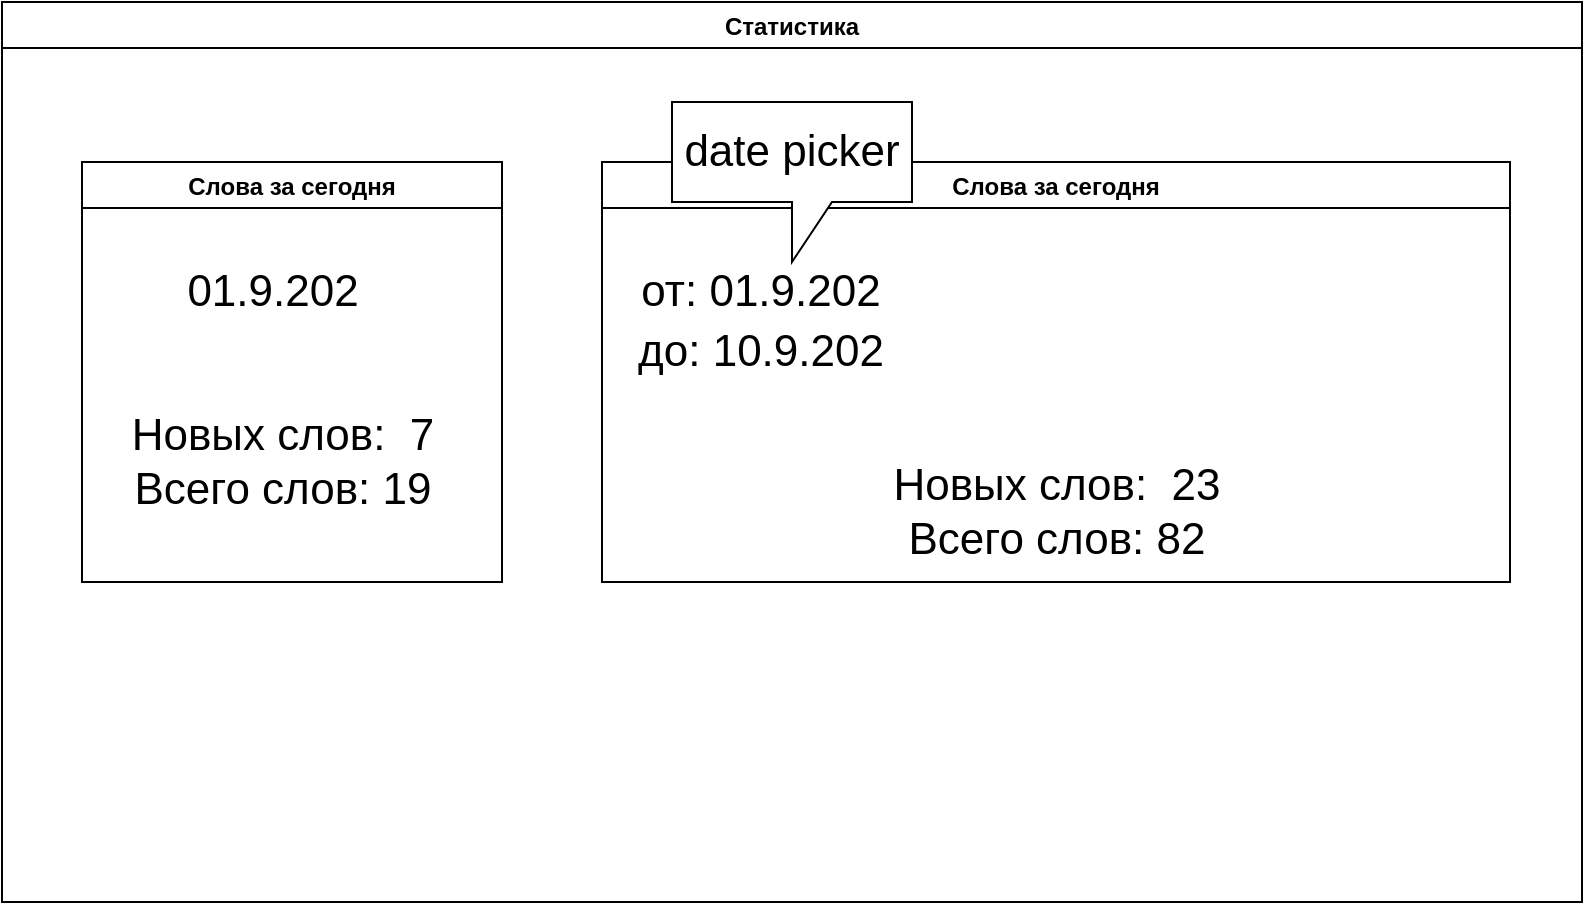 <mxfile version="17.4.2" type="github"><diagram id="W-2vJt8uNiD8Vs73iLO0" name="Page-1"><mxGraphModel dx="1102" dy="593" grid="1" gridSize="10" guides="1" tooltips="1" connect="1" arrows="1" fold="1" page="1" pageScale="1" pageWidth="827" pageHeight="1169" math="0" shadow="0"><root><mxCell id="0"/><mxCell id="1" parent="0"/><mxCell id="iIBHESqZrZDs2abT_UTd-14" value="Статистика" style="swimlane;" vertex="1" parent="1"><mxGeometry x="30" y="90" width="790" height="450" as="geometry"/></mxCell><mxCell id="iIBHESqZrZDs2abT_UTd-16" value="Слова за сегодня" style="swimlane;" vertex="1" parent="iIBHESqZrZDs2abT_UTd-14"><mxGeometry x="40" y="80" width="210" height="210" as="geometry"/></mxCell><mxCell id="iIBHESqZrZDs2abT_UTd-25" value="01.9.202" style="text;html=1;align=center;verticalAlign=middle;resizable=0;points=[];autosize=1;strokeColor=none;fillColor=none;fontSize=22;" vertex="1" parent="iIBHESqZrZDs2abT_UTd-16"><mxGeometry x="30" y="50" width="130" height="30" as="geometry"/></mxCell><mxCell id="iIBHESqZrZDs2abT_UTd-32" value="Новых слов:&amp;nbsp; 7&lt;br&gt;Всего слов: 19" style="text;html=1;align=center;verticalAlign=middle;resizable=0;points=[];autosize=1;strokeColor=none;fillColor=none;fontSize=22;" vertex="1" parent="iIBHESqZrZDs2abT_UTd-16"><mxGeometry x="15" y="120" width="170" height="60" as="geometry"/></mxCell><mxCell id="iIBHESqZrZDs2abT_UTd-18" value="Слова за сегодня" style="swimlane;" vertex="1" parent="iIBHESqZrZDs2abT_UTd-14"><mxGeometry x="300" y="80" width="454" height="210" as="geometry"/></mxCell><mxCell id="iIBHESqZrZDs2abT_UTd-19" value="Новых слов:&amp;nbsp; 23&lt;br&gt;Всего слов: 82" style="text;html=1;align=center;verticalAlign=middle;resizable=0;points=[];autosize=1;strokeColor=none;fillColor=none;fontSize=22;" vertex="1" parent="iIBHESqZrZDs2abT_UTd-18"><mxGeometry x="137" y="145" width="180" height="60" as="geometry"/></mxCell><mxCell id="iIBHESqZrZDs2abT_UTd-26" value="от: 01.9.202" style="text;html=1;align=center;verticalAlign=middle;resizable=0;points=[];autosize=1;strokeColor=none;fillColor=none;fontSize=22;" vertex="1" parent="iIBHESqZrZDs2abT_UTd-18"><mxGeometry x="-1" y="50" width="160" height="30" as="geometry"/></mxCell><mxCell id="iIBHESqZrZDs2abT_UTd-27" value="до: 10.9.202" style="text;html=1;align=center;verticalAlign=middle;resizable=0;points=[];autosize=1;strokeColor=none;fillColor=none;fontSize=22;" vertex="1" parent="iIBHESqZrZDs2abT_UTd-18"><mxGeometry x="-1" y="80" width="160" height="30" as="geometry"/></mxCell><mxCell id="iIBHESqZrZDs2abT_UTd-30" value="date picker" style="shape=callout;whiteSpace=wrap;html=1;perimeter=calloutPerimeter;fontSize=22;" vertex="1" parent="iIBHESqZrZDs2abT_UTd-14"><mxGeometry x="335" y="50" width="120" height="80" as="geometry"/></mxCell></root></mxGraphModel></diagram></mxfile>